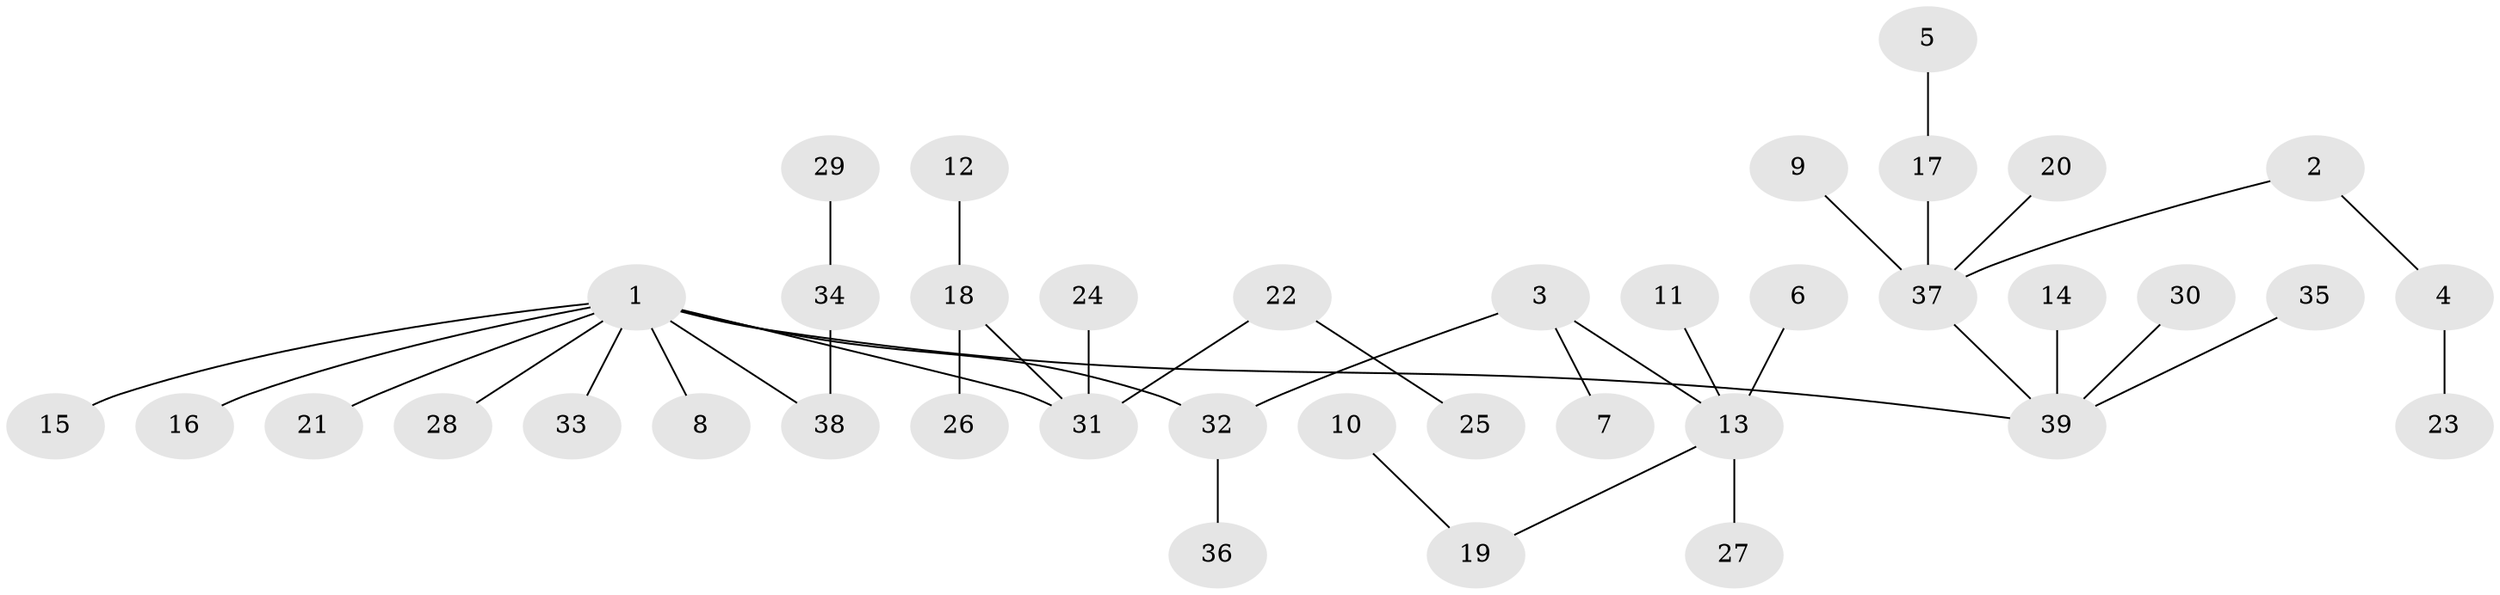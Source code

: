 // original degree distribution, {7: 0.012987012987012988, 6: 0.03896103896103896, 1: 0.5454545454545454, 5: 0.03896103896103896, 2: 0.2077922077922078, 4: 0.025974025974025976, 3: 0.12987012987012986}
// Generated by graph-tools (version 1.1) at 2025/26/03/09/25 03:26:26]
// undirected, 39 vertices, 38 edges
graph export_dot {
graph [start="1"]
  node [color=gray90,style=filled];
  1;
  2;
  3;
  4;
  5;
  6;
  7;
  8;
  9;
  10;
  11;
  12;
  13;
  14;
  15;
  16;
  17;
  18;
  19;
  20;
  21;
  22;
  23;
  24;
  25;
  26;
  27;
  28;
  29;
  30;
  31;
  32;
  33;
  34;
  35;
  36;
  37;
  38;
  39;
  1 -- 8 [weight=1.0];
  1 -- 15 [weight=1.0];
  1 -- 16 [weight=1.0];
  1 -- 21 [weight=1.0];
  1 -- 28 [weight=1.0];
  1 -- 31 [weight=1.0];
  1 -- 32 [weight=1.0];
  1 -- 33 [weight=1.0];
  1 -- 38 [weight=1.0];
  1 -- 39 [weight=1.0];
  2 -- 4 [weight=1.0];
  2 -- 37 [weight=1.0];
  3 -- 7 [weight=1.0];
  3 -- 13 [weight=1.0];
  3 -- 32 [weight=1.0];
  4 -- 23 [weight=1.0];
  5 -- 17 [weight=1.0];
  6 -- 13 [weight=1.0];
  9 -- 37 [weight=1.0];
  10 -- 19 [weight=1.0];
  11 -- 13 [weight=1.0];
  12 -- 18 [weight=1.0];
  13 -- 19 [weight=1.0];
  13 -- 27 [weight=1.0];
  14 -- 39 [weight=1.0];
  17 -- 37 [weight=1.0];
  18 -- 26 [weight=1.0];
  18 -- 31 [weight=1.0];
  20 -- 37 [weight=1.0];
  22 -- 25 [weight=1.0];
  22 -- 31 [weight=1.0];
  24 -- 31 [weight=1.0];
  29 -- 34 [weight=1.0];
  30 -- 39 [weight=1.0];
  32 -- 36 [weight=1.0];
  34 -- 38 [weight=1.0];
  35 -- 39 [weight=1.0];
  37 -- 39 [weight=1.0];
}
